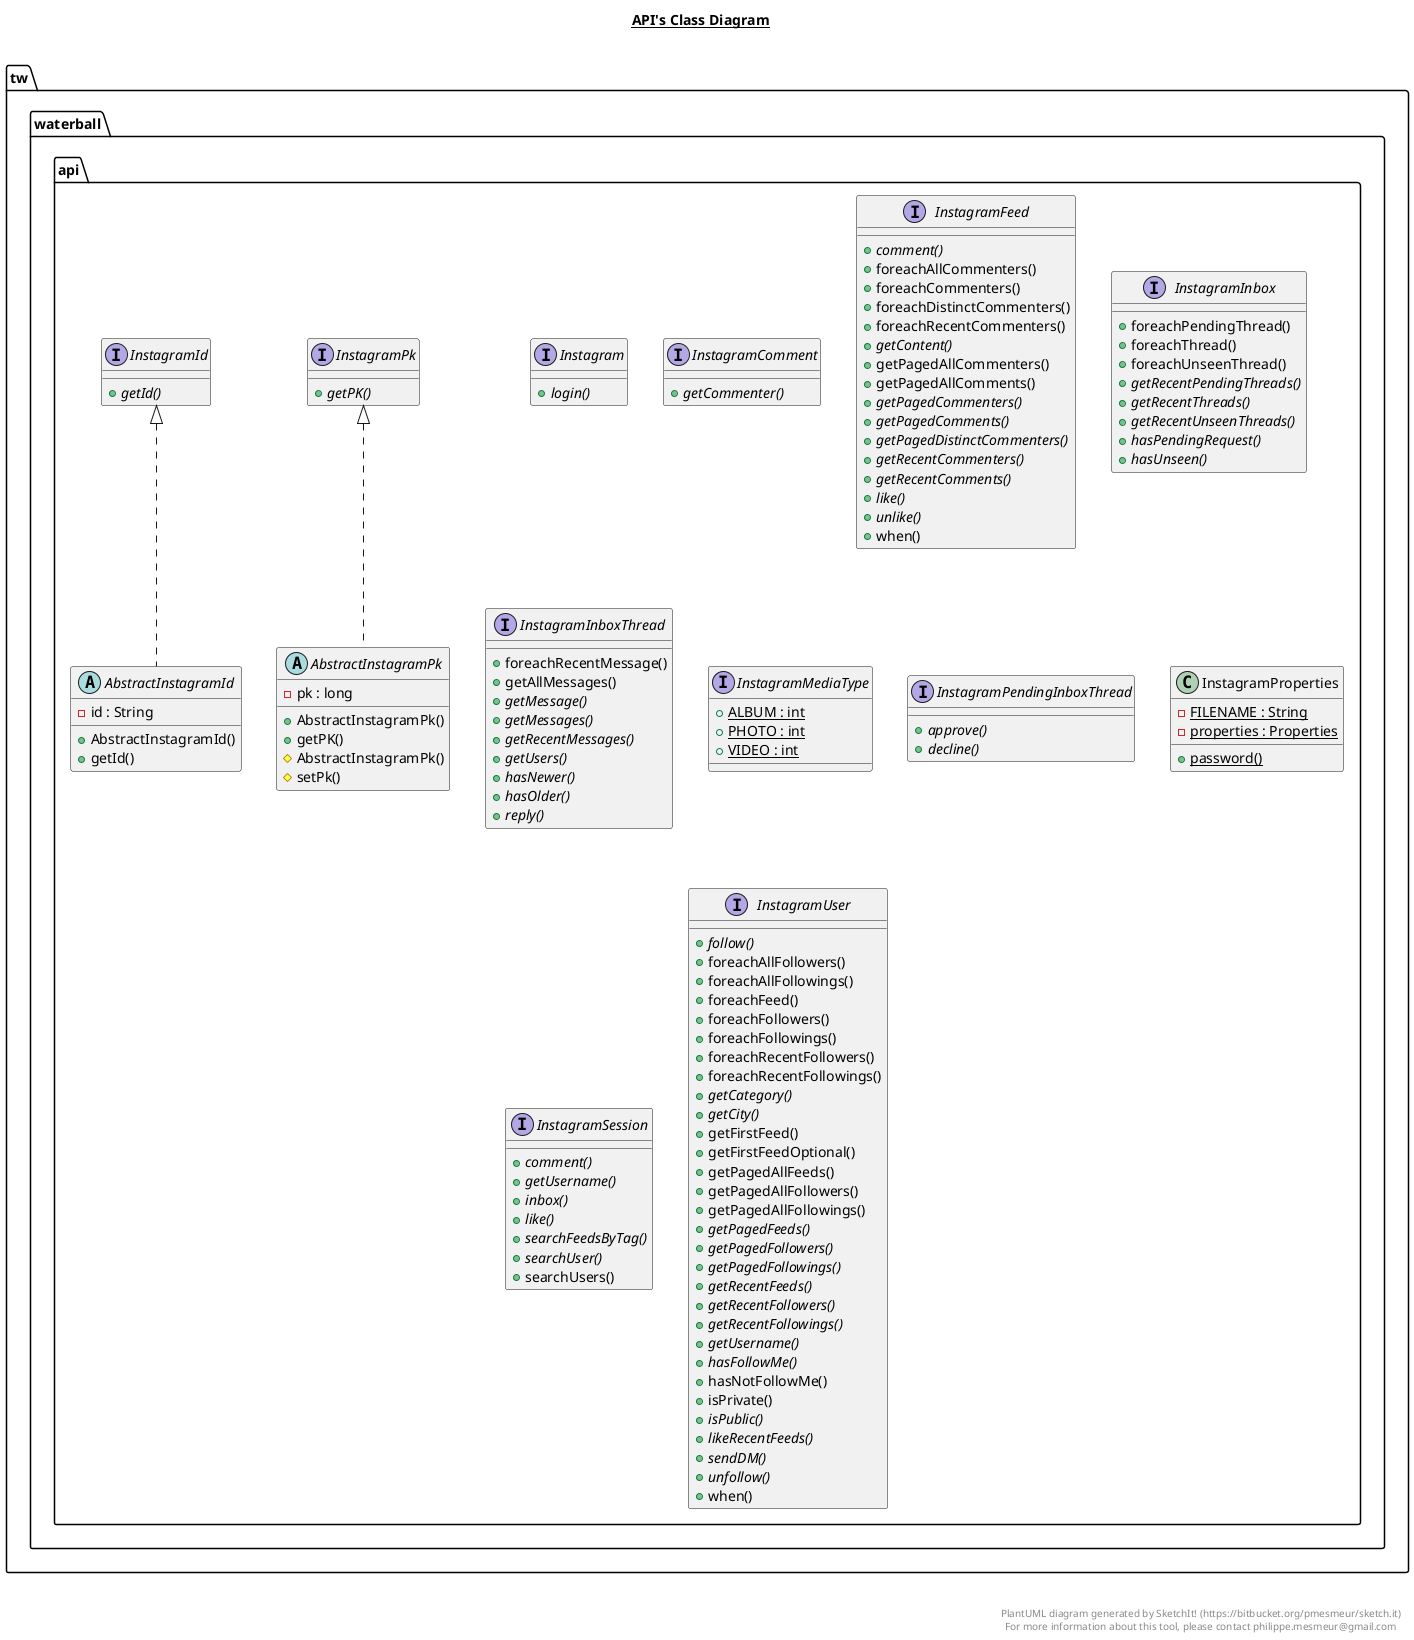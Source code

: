 @startuml

title __API's Class Diagram__\n

  namespace tw.waterball.api {
    abstract class tw.waterball.api.AbstractInstagramId {
        - id : String
        + AbstractInstagramId()
        + getId()
    }
  }
  

  namespace tw.waterball.api {
    abstract class tw.waterball.api.AbstractInstagramPk {
        - pk : long
        + AbstractInstagramPk()
        + getPK()
        # AbstractInstagramPk()
        # setPk()
    }
  }
  

  namespace tw.waterball.api {
    interface tw.waterball.api.Instagram {
        {abstract} + login()
    }
  }
  

  namespace tw.waterball.api {
    interface tw.waterball.api.InstagramComment {
        {abstract} + getCommenter()
    }
  }
  

  namespace tw.waterball.api {
    interface tw.waterball.api.InstagramFeed {
        {abstract} + comment()
        + foreachAllCommenters()
        + foreachCommenters()
        + foreachDistinctCommenters()
        + foreachRecentCommenters()
        {abstract} + getContent()
        + getPagedAllCommenters()
        + getPagedAllComments()
        {abstract} + getPagedCommenters()
        {abstract} + getPagedComments()
        {abstract} + getPagedDistinctCommenters()
        {abstract} + getRecentCommenters()
        {abstract} + getRecentComments()
        {abstract} + like()
        {abstract} + unlike()
        + when()
    }
  }
  

  namespace tw.waterball.api {
    interface tw.waterball.api.InstagramId {
        {abstract} + getId()
    }
  }
  

  namespace tw.waterball.api {
    interface tw.waterball.api.InstagramInbox {
        + foreachPendingThread()
        + foreachThread()
        + foreachUnseenThread()
        {abstract} + getRecentPendingThreads()
        {abstract} + getRecentThreads()
        {abstract} + getRecentUnseenThreads()
        {abstract} + hasPendingRequest()
        {abstract} + hasUnseen()
    }
  }
  

  namespace tw.waterball.api {
    interface tw.waterball.api.InstagramInboxThread {
        + foreachRecentMessage()
        + getAllMessages()
        {abstract} + getMessage()
        {abstract} + getMessages()
        {abstract} + getRecentMessages()
        {abstract} + getUsers()
        {abstract} + hasNewer()
        {abstract} + hasOlder()
        {abstract} + reply()
    }
  }
  

  namespace tw.waterball.api {
    interface tw.waterball.api.InstagramMediaType {
        {static} + ALBUM : int
        {static} + PHOTO : int
        {static} + VIDEO : int
    }
  }
  

  namespace tw.waterball.api {
    interface tw.waterball.api.InstagramPendingInboxThread {
        {abstract} + approve()
        {abstract} + decline()
    }
  }
  

  namespace tw.waterball.api {
    interface tw.waterball.api.InstagramPk {
        {abstract} + getPK()
    }
  }
  

  namespace tw.waterball.api {
    class tw.waterball.api.InstagramProperties {
        {static} - FILENAME : String
        {static} - properties : Properties
        {static} + password()
    }
  }
  

  namespace tw.waterball.api {
    interface tw.waterball.api.InstagramSession {
        {abstract} + comment()
        {abstract} + getUsername()
        {abstract} + inbox()
        {abstract} + like()
        {abstract} + searchFeedsByTag()
        {abstract} + searchUser()
        + searchUsers()
    }
  }
  

  namespace tw.waterball.api {
    interface tw.waterball.api.InstagramUser {
        {abstract} + follow()
        + foreachAllFollowers()
        + foreachAllFollowings()
        + foreachFeed()
        + foreachFollowers()
        + foreachFollowings()
        + foreachRecentFollowers()
        + foreachRecentFollowings()
        {abstract} + getCategory()
        {abstract} + getCity()
        + getFirstFeed()
        + getFirstFeedOptional()
        + getPagedAllFeeds()
        + getPagedAllFollowers()
        + getPagedAllFollowings()
        {abstract} + getPagedFeeds()
        {abstract} + getPagedFollowers()
        {abstract} + getPagedFollowings()
        {abstract} + getRecentFeeds()
        {abstract} + getRecentFollowers()
        {abstract} + getRecentFollowings()
        {abstract} + getUsername()
        {abstract} + hasFollowMe()
        + hasNotFollowMe()
        + isPrivate()
        {abstract} + isPublic()
        {abstract} + likeRecentFeeds()
        {abstract} + sendDM()
        {abstract} + unfollow()
        + when()
    }
  }
  

  tw.waterball.api.AbstractInstagramId .up.|> tw.waterball.api.InstagramId
  tw.waterball.api.AbstractInstagramPk .up.|> tw.waterball.api.InstagramPk


right footer


PlantUML diagram generated by SketchIt! (https://bitbucket.org/pmesmeur/sketch.it)
For more information about this tool, please contact philippe.mesmeur@gmail.com
endfooter

@enduml
